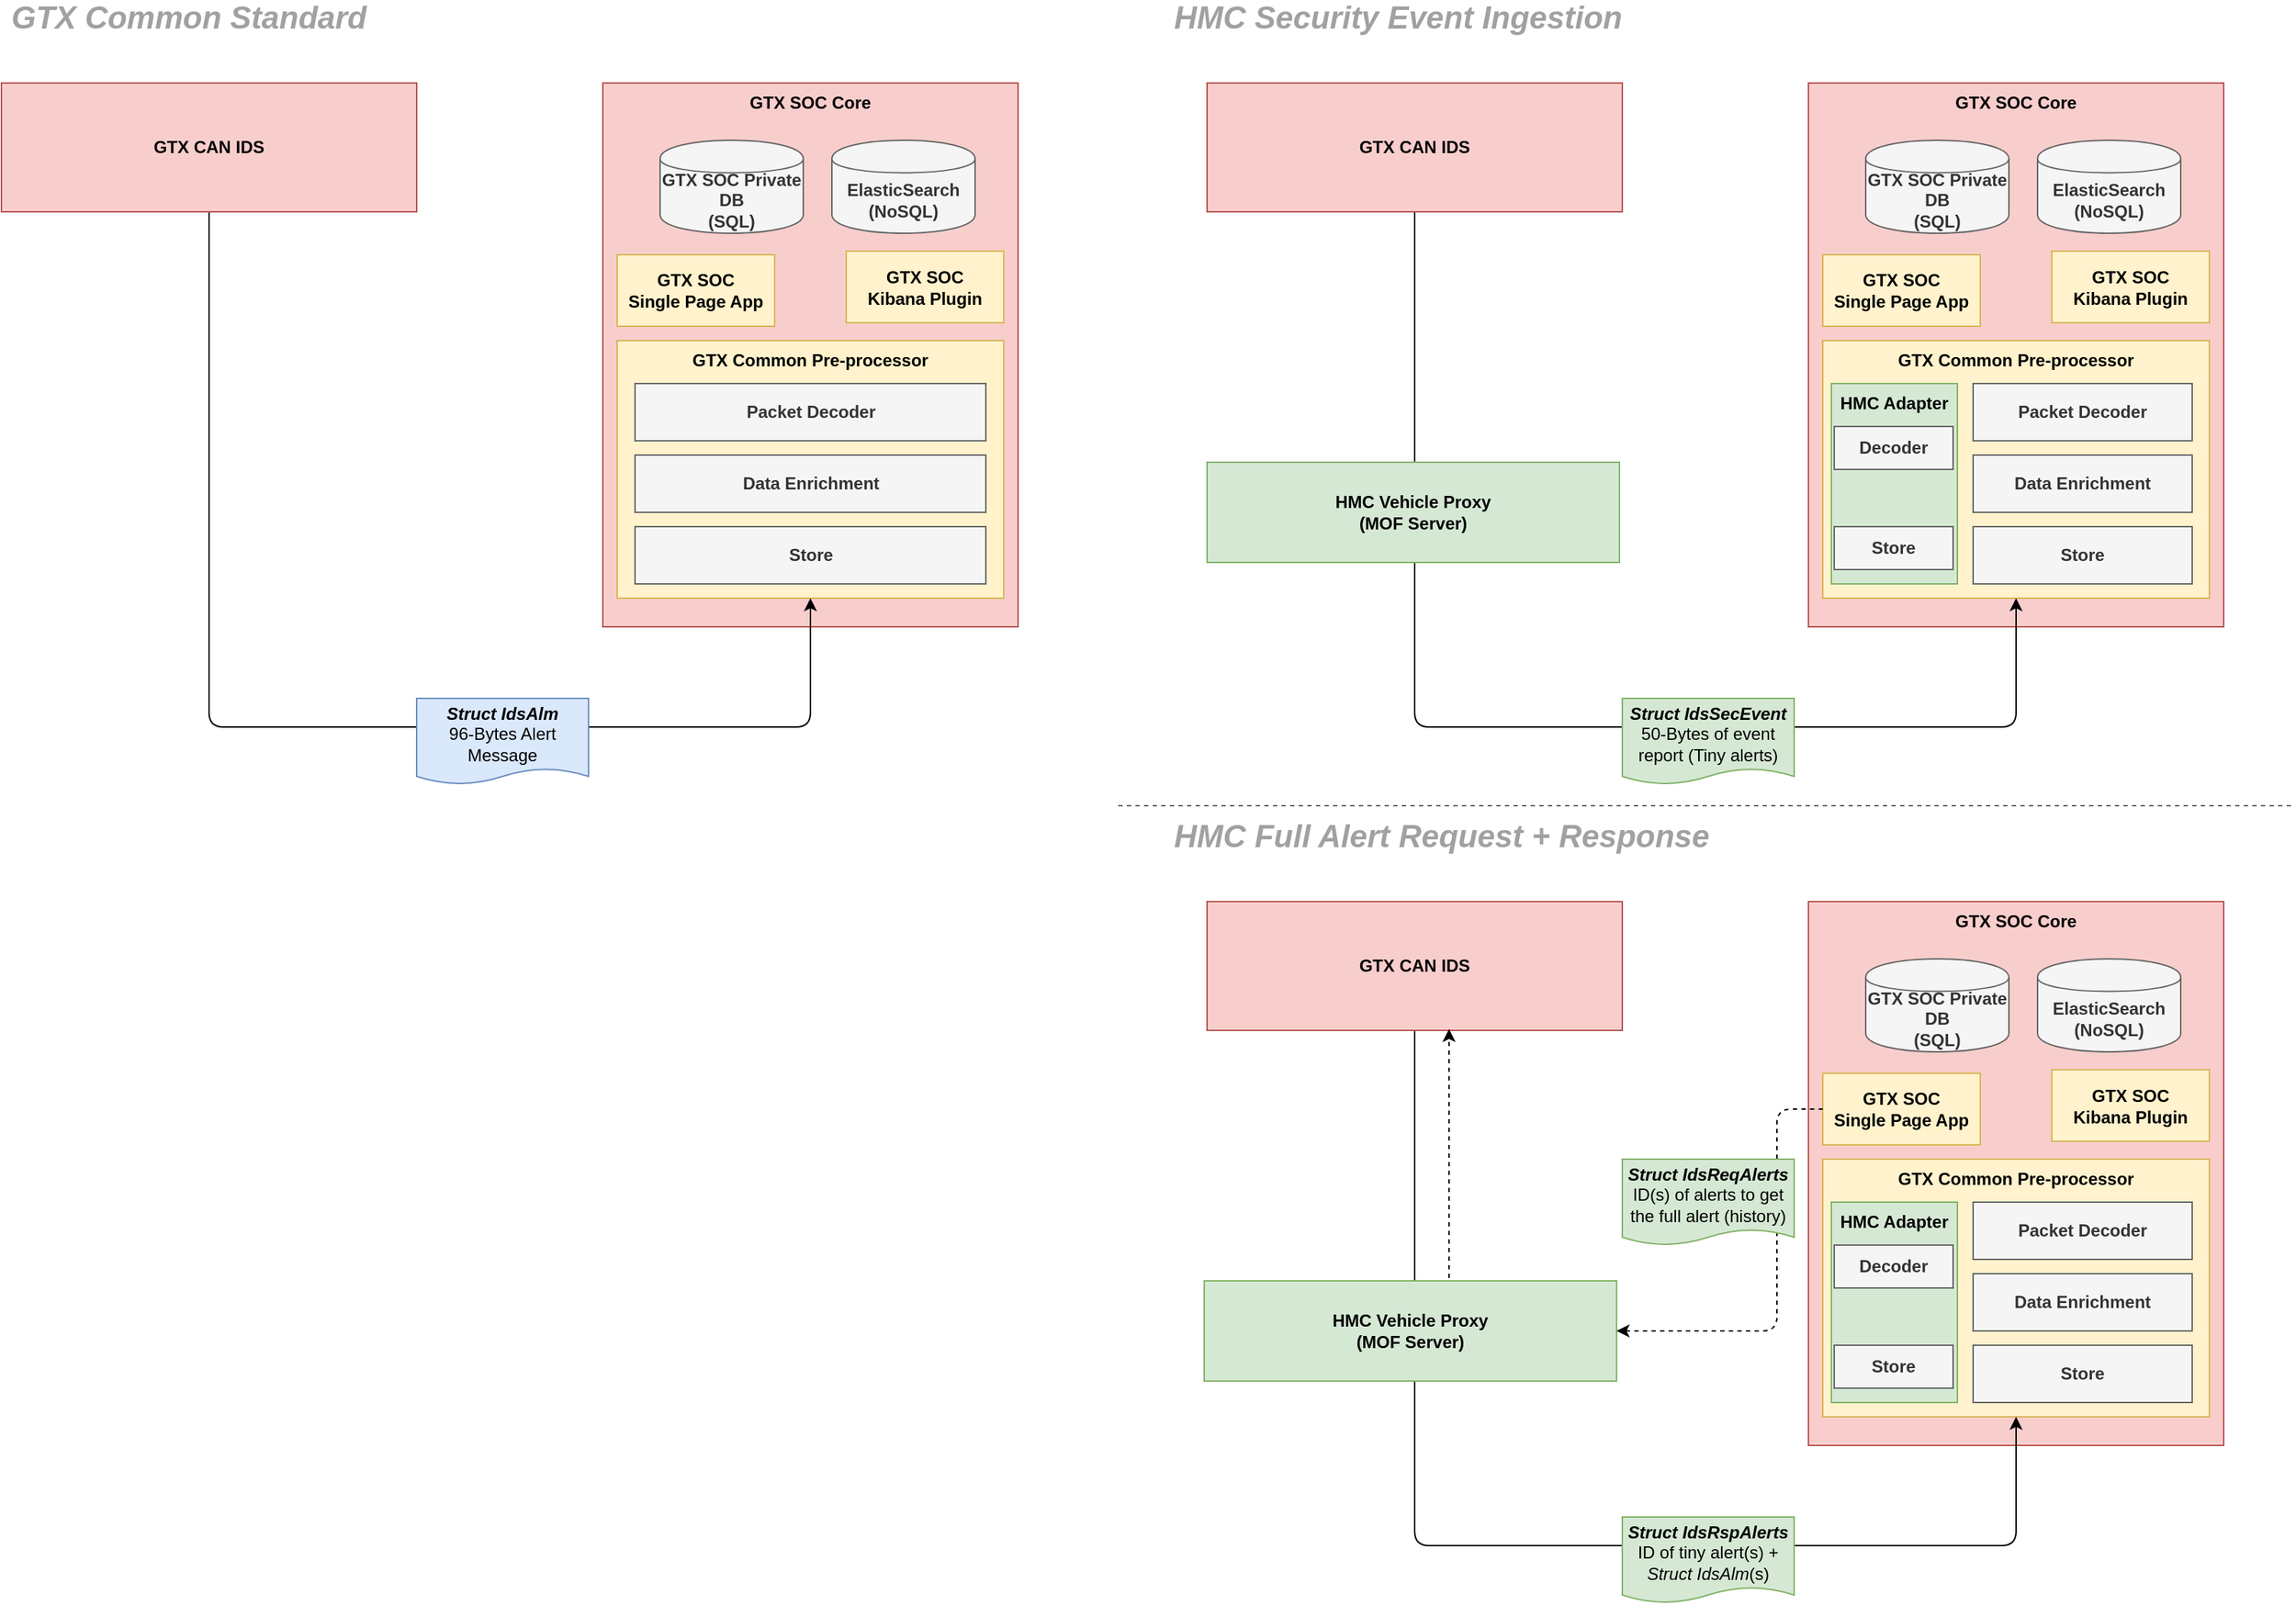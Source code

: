 <mxfile version="11.1.4" type="github"><diagram id="-vG8LM8sHj_V2HFSBW0j" name="Page-1"><mxGraphModel dx="782" dy="435" grid="1" gridSize="10" guides="1" tooltips="1" connect="1" arrows="1" fold="1" page="1" pageScale="1" pageWidth="827" pageHeight="1169" math="0" shadow="0"><root><mxCell id="0"/><mxCell id="1" parent="0"/><mxCell id="PDvOZzzdf8xH9HWtKp_E-3" value="GTX SOC Core" style="rounded=0;whiteSpace=wrap;html=1;fillColor=#f8cecc;strokeColor=#b85450;verticalAlign=top;fontStyle=1" parent="1" vertex="1"><mxGeometry x="470" y="95" width="290" height="380" as="geometry"/></mxCell><mxCell id="PDvOZzzdf8xH9HWtKp_E-5" value="GTX Common Pre-processor" style="rounded=0;whiteSpace=wrap;html=1;fillColor=#fff2cc;strokeColor=#d6b656;fontStyle=1;verticalAlign=top;" parent="1" vertex="1"><mxGeometry x="480" y="275" width="270" height="180" as="geometry"/></mxCell><mxCell id="PDvOZzzdf8xH9HWtKp_E-6" value="GTX SOC&lt;br&gt;Single Page App" style="rounded=0;whiteSpace=wrap;html=1;fillColor=#fff2cc;strokeColor=#d6b656;fontStyle=1" parent="1" vertex="1"><mxGeometry x="480" y="215" width="110" height="50" as="geometry"/></mxCell><mxCell id="PDvOZzzdf8xH9HWtKp_E-7" value="GTX SOC Private DB&lt;br&gt;(SQL)" style="shape=cylinder;whiteSpace=wrap;html=1;boundedLbl=1;backgroundOutline=1;fontStyle=1;fillColor=#f5f5f5;strokeColor=#666666;fontColor=#333333;" parent="1" vertex="1"><mxGeometry x="510" y="135" width="100" height="65" as="geometry"/></mxCell><mxCell id="PDvOZzzdf8xH9HWtKp_E-8" value="ElasticSearch&lt;br&gt;(NoSQL)" style="shape=cylinder;whiteSpace=wrap;html=1;boundedLbl=1;backgroundOutline=1;fontStyle=1;fillColor=#f5f5f5;strokeColor=#666666;fontColor=#333333;" parent="1" vertex="1"><mxGeometry x="630" y="135" width="100" height="65" as="geometry"/></mxCell><mxCell id="PDvOZzzdf8xH9HWtKp_E-9" value="GTX SOC&lt;br&gt;Kibana Plugin" style="rounded=0;whiteSpace=wrap;html=1;fillColor=#fff2cc;strokeColor=#d6b656;fontStyle=1" parent="1" vertex="1"><mxGeometry x="640" y="212.5" width="110" height="50" as="geometry"/></mxCell><mxCell id="PDvOZzzdf8xH9HWtKp_E-10" value="" style="endArrow=classic;html=1;exitX=0.5;exitY=1;exitDx=0;exitDy=0;entryX=0.5;entryY=1;entryDx=0;entryDy=0;" parent="1" source="PDvOZzzdf8xH9HWtKp_E-15" target="PDvOZzzdf8xH9HWtKp_E-5" edge="1"><mxGeometry width="50" height="50" relative="1" as="geometry"><mxPoint x="210" y="425" as="sourcePoint"/><mxPoint x="210" y="105" as="targetPoint"/><Array as="points"><mxPoint x="195" y="545"/><mxPoint x="615" y="545"/></Array></mxGeometry></mxCell><mxCell id="PDvOZzzdf8xH9HWtKp_E-4" value="&lt;b&gt;&lt;i&gt;Struct IdsAlm&lt;/i&gt;&lt;/b&gt;&lt;br&gt;96-Bytes Alert Message" style="shape=document;whiteSpace=wrap;html=1;boundedLbl=1;fillColor=#dae8fc;strokeColor=#6c8ebf;size=0.183;verticalAlign=bottom;" parent="1" vertex="1"><mxGeometry x="340" y="525" width="120" height="60" as="geometry"/></mxCell><mxCell id="PDvOZzzdf8xH9HWtKp_E-12" value="Packet Decoder" style="rounded=0;whiteSpace=wrap;html=1;fillColor=#f5f5f5;strokeColor=#666666;fontColor=#333333;fontStyle=1" parent="1" vertex="1"><mxGeometry x="492.5" y="305" width="245" height="40" as="geometry"/></mxCell><mxCell id="PDvOZzzdf8xH9HWtKp_E-13" value="Data Enrichment" style="rounded=0;whiteSpace=wrap;html=1;fillColor=#f5f5f5;strokeColor=#666666;fontColor=#333333;fontStyle=1" parent="1" vertex="1"><mxGeometry x="492.5" y="355" width="245" height="40" as="geometry"/></mxCell><mxCell id="PDvOZzzdf8xH9HWtKp_E-14" value="Store" style="rounded=0;whiteSpace=wrap;html=1;fillColor=#f5f5f5;strokeColor=#666666;fontColor=#333333;fontStyle=1" parent="1" vertex="1"><mxGeometry x="492.5" y="405" width="245" height="40" as="geometry"/></mxCell><mxCell id="PDvOZzzdf8xH9HWtKp_E-15" value="GTX CAN IDS" style="rounded=0;whiteSpace=wrap;html=1;fillColor=#f8cecc;strokeColor=#b85450;verticalAlign=middle;fontStyle=1" parent="1" vertex="1"><mxGeometry x="50" y="95" width="290" height="90" as="geometry"/></mxCell><mxCell id="PDvOZzzdf8xH9HWtKp_E-16" value="GTX SOC Core" style="rounded=0;whiteSpace=wrap;html=1;fillColor=#f8cecc;strokeColor=#b85450;verticalAlign=top;fontStyle=1" parent="1" vertex="1"><mxGeometry x="1312" y="95" width="290" height="380" as="geometry"/></mxCell><mxCell id="PDvOZzzdf8xH9HWtKp_E-17" value="GTX Common Pre-processor" style="rounded=0;whiteSpace=wrap;html=1;fillColor=#fff2cc;strokeColor=#d6b656;fontStyle=1;verticalAlign=top;" parent="1" vertex="1"><mxGeometry x="1322" y="275" width="270" height="180" as="geometry"/></mxCell><mxCell id="PDvOZzzdf8xH9HWtKp_E-18" value="GTX SOC&lt;br&gt;Single Page App" style="rounded=0;whiteSpace=wrap;html=1;fillColor=#fff2cc;strokeColor=#d6b656;fontStyle=1" parent="1" vertex="1"><mxGeometry x="1322" y="215" width="110" height="50" as="geometry"/></mxCell><mxCell id="PDvOZzzdf8xH9HWtKp_E-19" value="GTX SOC Private DB&lt;br&gt;(SQL)" style="shape=cylinder;whiteSpace=wrap;html=1;boundedLbl=1;backgroundOutline=1;fontStyle=1;fillColor=#f5f5f5;strokeColor=#666666;fontColor=#333333;" parent="1" vertex="1"><mxGeometry x="1352" y="135" width="100" height="65" as="geometry"/></mxCell><mxCell id="PDvOZzzdf8xH9HWtKp_E-20" value="ElasticSearch&lt;br&gt;(NoSQL)" style="shape=cylinder;whiteSpace=wrap;html=1;boundedLbl=1;backgroundOutline=1;fontStyle=1;fillColor=#f5f5f5;strokeColor=#666666;fontColor=#333333;" parent="1" vertex="1"><mxGeometry x="1472" y="135" width="100" height="65" as="geometry"/></mxCell><mxCell id="PDvOZzzdf8xH9HWtKp_E-21" value="GTX SOC&lt;br&gt;Kibana Plugin" style="rounded=0;whiteSpace=wrap;html=1;fillColor=#fff2cc;strokeColor=#d6b656;fontStyle=1" parent="1" vertex="1"><mxGeometry x="1482" y="212.5" width="110" height="50" as="geometry"/></mxCell><mxCell id="PDvOZzzdf8xH9HWtKp_E-22" value="" style="endArrow=classic;html=1;exitX=0.5;exitY=1;exitDx=0;exitDy=0;entryX=0.5;entryY=1;entryDx=0;entryDy=0;" parent="1" source="PDvOZzzdf8xH9HWtKp_E-27" target="PDvOZzzdf8xH9HWtKp_E-17" edge="1"><mxGeometry width="50" height="50" relative="1" as="geometry"><mxPoint x="1052" y="425" as="sourcePoint"/><mxPoint x="1052" y="105" as="targetPoint"/><Array as="points"><mxPoint x="1037" y="545"/><mxPoint x="1457" y="545"/></Array></mxGeometry></mxCell><mxCell id="PDvOZzzdf8xH9HWtKp_E-23" value="&lt;b&gt;&lt;i&gt;Struct IdsSecEvent&lt;/i&gt;&lt;/b&gt;&lt;br&gt;50-Bytes of event report (Tiny alerts)" style="shape=document;whiteSpace=wrap;html=1;boundedLbl=1;fillColor=#d5e8d4;strokeColor=#82b366;size=0.183;verticalAlign=bottom;" parent="1" vertex="1"><mxGeometry x="1182" y="525" width="120" height="60" as="geometry"/></mxCell><mxCell id="PDvOZzzdf8xH9HWtKp_E-27" value="GTX CAN IDS" style="rounded=0;whiteSpace=wrap;html=1;fillColor=#f8cecc;strokeColor=#b85450;verticalAlign=middle;fontStyle=1" parent="1" vertex="1"><mxGeometry x="892" y="95" width="290" height="90" as="geometry"/></mxCell><mxCell id="PDvOZzzdf8xH9HWtKp_E-30" value="HMC Adapter" style="rounded=0;whiteSpace=wrap;html=1;fillColor=#d5e8d4;strokeColor=#82b366;fontStyle=1;verticalAlign=top;" parent="1" vertex="1"><mxGeometry x="1328" y="305" width="88" height="140" as="geometry"/></mxCell><mxCell id="PDvOZzzdf8xH9HWtKp_E-24" value="Packet Decoder" style="rounded=0;whiteSpace=wrap;html=1;fillColor=#f5f5f5;strokeColor=#666666;fontColor=#333333;fontStyle=1" parent="1" vertex="1"><mxGeometry x="1427" y="305" width="153" height="40" as="geometry"/></mxCell><mxCell id="PDvOZzzdf8xH9HWtKp_E-25" value="Data Enrichment" style="rounded=0;whiteSpace=wrap;html=1;fillColor=#f5f5f5;strokeColor=#666666;fontColor=#333333;fontStyle=1" parent="1" vertex="1"><mxGeometry x="1427" y="355" width="153" height="40" as="geometry"/></mxCell><mxCell id="PDvOZzzdf8xH9HWtKp_E-26" value="Store" style="rounded=0;whiteSpace=wrap;html=1;fillColor=#f5f5f5;strokeColor=#666666;fontColor=#333333;fontStyle=1" parent="1" vertex="1"><mxGeometry x="1427" y="405" width="153" height="40" as="geometry"/></mxCell><mxCell id="PDvOZzzdf8xH9HWtKp_E-32" value="Decoder" style="rounded=0;whiteSpace=wrap;html=1;fillColor=#f5f5f5;strokeColor=#666666;fontColor=#333333;fontStyle=1" parent="1" vertex="1"><mxGeometry x="1330" y="335" width="83" height="30" as="geometry"/></mxCell><mxCell id="PDvOZzzdf8xH9HWtKp_E-33" value="Store" style="rounded=0;whiteSpace=wrap;html=1;fillColor=#f5f5f5;strokeColor=#666666;fontColor=#333333;fontStyle=1" parent="1" vertex="1"><mxGeometry x="1330" y="405" width="83" height="30" as="geometry"/></mxCell><mxCell id="PDvOZzzdf8xH9HWtKp_E-34" value="GTX Common Standard&amp;nbsp;" style="text;html=1;strokeColor=none;fillColor=none;align=left;verticalAlign=middle;whiteSpace=wrap;rounded=0;fontStyle=3;fontSize=22;fontColor=#A1A1A1;" parent="1" vertex="1"><mxGeometry x="55" y="40" width="505" height="20" as="geometry"/></mxCell><mxCell id="PDvOZzzdf8xH9HWtKp_E-35" value="" style="endArrow=none;dashed=1;html=1;fontSize=22;fontColor=#A1A1A1;labelBackgroundColor=none;labelBorderColor=#A1A1A1;fillColor=#f5f5f5;strokeColor=#666666;" parent="1" edge="1"><mxGeometry width="50" height="50" relative="1" as="geometry"><mxPoint x="830" y="600" as="sourcePoint"/><mxPoint x="1650" y="600" as="targetPoint"/></mxGeometry></mxCell><mxCell id="PDvOZzzdf8xH9HWtKp_E-36" value="HMC Security Event Ingestion" style="text;html=1;strokeColor=none;fillColor=none;align=left;verticalAlign=middle;whiteSpace=wrap;rounded=0;fontStyle=3;fontSize=22;fontColor=#A1A1A1;" parent="1" vertex="1"><mxGeometry x="866.5" y="40" width="505" height="20" as="geometry"/></mxCell><mxCell id="PDvOZzzdf8xH9HWtKp_E-37" value="GTX SOC Core" style="rounded=0;whiteSpace=wrap;html=1;fillColor=#f8cecc;strokeColor=#b85450;verticalAlign=top;fontStyle=1" parent="1" vertex="1"><mxGeometry x="1312" y="667" width="290" height="380" as="geometry"/></mxCell><mxCell id="PDvOZzzdf8xH9HWtKp_E-38" value="GTX Common Pre-processor" style="rounded=0;whiteSpace=wrap;html=1;fillColor=#fff2cc;strokeColor=#d6b656;fontStyle=1;verticalAlign=top;" parent="1" vertex="1"><mxGeometry x="1322" y="847" width="270" height="180" as="geometry"/></mxCell><mxCell id="PDvOZzzdf8xH9HWtKp_E-39" value="GTX SOC&lt;br&gt;Single Page App" style="rounded=0;whiteSpace=wrap;html=1;fillColor=#fff2cc;strokeColor=#d6b656;fontStyle=1" parent="1" vertex="1"><mxGeometry x="1322" y="787" width="110" height="50" as="geometry"/></mxCell><mxCell id="PDvOZzzdf8xH9HWtKp_E-40" value="GTX SOC Private DB&lt;br&gt;(SQL)" style="shape=cylinder;whiteSpace=wrap;html=1;boundedLbl=1;backgroundOutline=1;fontStyle=1;fillColor=#f5f5f5;strokeColor=#666666;fontColor=#333333;" parent="1" vertex="1"><mxGeometry x="1352" y="707" width="100" height="65" as="geometry"/></mxCell><mxCell id="PDvOZzzdf8xH9HWtKp_E-41" value="ElasticSearch&lt;br&gt;(NoSQL)" style="shape=cylinder;whiteSpace=wrap;html=1;boundedLbl=1;backgroundOutline=1;fontStyle=1;fillColor=#f5f5f5;strokeColor=#666666;fontColor=#333333;" parent="1" vertex="1"><mxGeometry x="1472" y="707" width="100" height="65" as="geometry"/></mxCell><mxCell id="PDvOZzzdf8xH9HWtKp_E-42" value="GTX SOC&lt;br&gt;Kibana Plugin" style="rounded=0;whiteSpace=wrap;html=1;fillColor=#fff2cc;strokeColor=#d6b656;fontStyle=1" parent="1" vertex="1"><mxGeometry x="1482" y="784.5" width="110" height="50" as="geometry"/></mxCell><mxCell id="PDvOZzzdf8xH9HWtKp_E-43" value="" style="endArrow=classic;html=1;exitX=0.5;exitY=1;exitDx=0;exitDy=0;entryX=0.5;entryY=1;entryDx=0;entryDy=0;" parent="1" source="PDvOZzzdf8xH9HWtKp_E-45" target="PDvOZzzdf8xH9HWtKp_E-38" edge="1"><mxGeometry width="50" height="50" relative="1" as="geometry"><mxPoint x="1052" y="997" as="sourcePoint"/><mxPoint x="1052" y="677" as="targetPoint"/><Array as="points"><mxPoint x="1037" y="1117"/><mxPoint x="1457" y="1117"/></Array></mxGeometry></mxCell><mxCell id="PDvOZzzdf8xH9HWtKp_E-44" value="&lt;b&gt;&lt;i&gt;Struct IdsRspAlerts&lt;/i&gt;&lt;/b&gt;&lt;br&gt;ID of tiny alert(s) + &lt;i&gt;Struct IdsAlm&lt;/i&gt;(s)" style="shape=document;whiteSpace=wrap;html=1;boundedLbl=1;fillColor=#d5e8d4;strokeColor=#82b366;size=0.183;verticalAlign=bottom;" parent="1" vertex="1"><mxGeometry x="1182" y="1097" width="120" height="60" as="geometry"/></mxCell><mxCell id="PDvOZzzdf8xH9HWtKp_E-45" value="GTX CAN IDS" style="rounded=0;whiteSpace=wrap;html=1;fillColor=#f8cecc;strokeColor=#b85450;verticalAlign=middle;fontStyle=1" parent="1" vertex="1"><mxGeometry x="892" y="667" width="290" height="90" as="geometry"/></mxCell><mxCell id="PDvOZzzdf8xH9HWtKp_E-46" value="HMC Adapter" style="rounded=0;whiteSpace=wrap;html=1;fillColor=#d5e8d4;strokeColor=#82b366;fontStyle=1;verticalAlign=top;" parent="1" vertex="1"><mxGeometry x="1328" y="877" width="88" height="140" as="geometry"/></mxCell><mxCell id="PDvOZzzdf8xH9HWtKp_E-47" value="Packet Decoder" style="rounded=0;whiteSpace=wrap;html=1;fillColor=#f5f5f5;strokeColor=#666666;fontColor=#333333;fontStyle=1" parent="1" vertex="1"><mxGeometry x="1427" y="877" width="153" height="40" as="geometry"/></mxCell><mxCell id="PDvOZzzdf8xH9HWtKp_E-48" value="Data Enrichment" style="rounded=0;whiteSpace=wrap;html=1;fillColor=#f5f5f5;strokeColor=#666666;fontColor=#333333;fontStyle=1" parent="1" vertex="1"><mxGeometry x="1427" y="927" width="153" height="40" as="geometry"/></mxCell><mxCell id="PDvOZzzdf8xH9HWtKp_E-49" value="Store" style="rounded=0;whiteSpace=wrap;html=1;fillColor=#f5f5f5;strokeColor=#666666;fontColor=#333333;fontStyle=1" parent="1" vertex="1"><mxGeometry x="1427" y="977" width="153" height="40" as="geometry"/></mxCell><mxCell id="PDvOZzzdf8xH9HWtKp_E-50" value="Decoder" style="rounded=0;whiteSpace=wrap;html=1;fillColor=#f5f5f5;strokeColor=#666666;fontColor=#333333;fontStyle=1" parent="1" vertex="1"><mxGeometry x="1330" y="907" width="83" height="30" as="geometry"/></mxCell><mxCell id="PDvOZzzdf8xH9HWtKp_E-51" value="Store" style="rounded=0;whiteSpace=wrap;html=1;fillColor=#f5f5f5;strokeColor=#666666;fontColor=#333333;fontStyle=1" parent="1" vertex="1"><mxGeometry x="1330" y="977" width="83" height="30" as="geometry"/></mxCell><mxCell id="PDvOZzzdf8xH9HWtKp_E-52" value="HMC Full Alert Request + Response" style="text;html=1;strokeColor=none;fillColor=none;align=left;verticalAlign=middle;whiteSpace=wrap;rounded=0;fontStyle=3;fontSize=22;fontColor=#A1A1A1;" parent="1" vertex="1"><mxGeometry x="866.5" y="612" width="505" height="20" as="geometry"/></mxCell><mxCell id="PDvOZzzdf8xH9HWtKp_E-53" value="HMC Vehicle Proxy&lt;br&gt;(MOF Server)" style="rounded=0;whiteSpace=wrap;html=1;fillColor=#d5e8d4;strokeColor=#82b366;fontStyle=1;verticalAlign=middle;" parent="1" vertex="1"><mxGeometry x="892" y="360" width="288" height="70" as="geometry"/></mxCell><mxCell id="PDvOZzzdf8xH9HWtKp_E-54" value="HMC Vehicle Proxy&lt;br&gt;(MOF Server)" style="rounded=0;whiteSpace=wrap;html=1;fillColor=#d5e8d4;strokeColor=#82b366;fontStyle=1;verticalAlign=middle;" parent="1" vertex="1"><mxGeometry x="890" y="932" width="288" height="70" as="geometry"/></mxCell><mxCell id="PDvOZzzdf8xH9HWtKp_E-55" value="" style="endArrow=none;dashed=1;html=1;labelBackgroundColor=none;fontSize=22;fontColor=#A1A1A1;entryX=0;entryY=0.5;entryDx=0;entryDy=0;exitX=1;exitY=0.5;exitDx=0;exitDy=0;startArrow=classic;startFill=1;" parent="1" source="PDvOZzzdf8xH9HWtKp_E-54" target="PDvOZzzdf8xH9HWtKp_E-39" edge="1"><mxGeometry width="50" height="50" relative="1" as="geometry"><mxPoint x="1217" y="859.5" as="sourcePoint"/><mxPoint x="1267" y="809.5" as="targetPoint"/><Array as="points"><mxPoint x="1290" y="967"/><mxPoint x="1290" y="812"/></Array></mxGeometry></mxCell><mxCell id="PDvOZzzdf8xH9HWtKp_E-58" value="" style="endArrow=classic;dashed=1;html=1;labelBackgroundColor=none;fontSize=22;fontColor=#A1A1A1;endFill=1;" parent="1" edge="1"><mxGeometry width="50" height="50" relative="1" as="geometry"><mxPoint x="1061" y="930" as="sourcePoint"/><mxPoint x="1061" y="756" as="targetPoint"/></mxGeometry></mxCell><mxCell id="PDvOZzzdf8xH9HWtKp_E-59" value="&lt;b&gt;&lt;i&gt;Struct IdsReqAlerts&lt;/i&gt;&lt;/b&gt;&lt;br&gt;ID(s) of alerts to get the full alert (history)" style="shape=document;whiteSpace=wrap;html=1;boundedLbl=1;fillColor=#d5e8d4;strokeColor=#82b366;size=0.183;verticalAlign=bottom;" parent="1" vertex="1"><mxGeometry x="1182" y="847" width="120" height="60" as="geometry"/></mxCell></root></mxGraphModel></diagram></mxfile>
